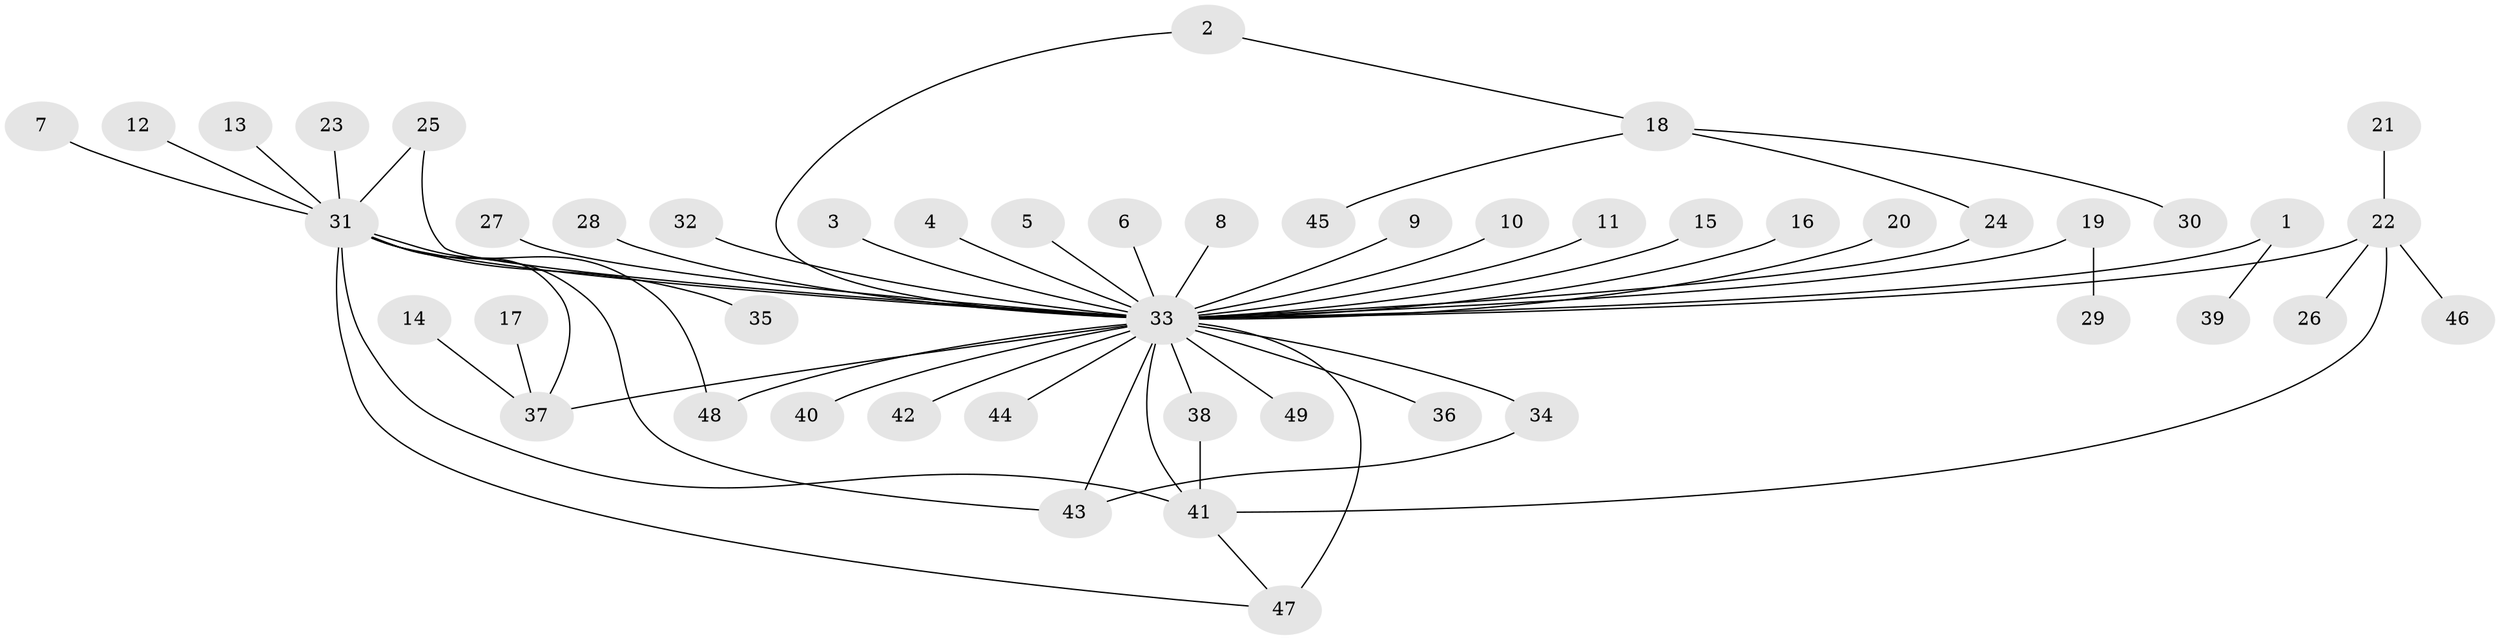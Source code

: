 // original degree distribution, {15: 0.010309278350515464, 17: 0.010309278350515464, 16: 0.010309278350515464, 2: 0.21649484536082475, 1: 0.5154639175257731, 6: 0.020618556701030927, 4: 0.030927835051546393, 3: 0.15463917525773196, 7: 0.010309278350515464, 13: 0.010309278350515464, 5: 0.010309278350515464}
// Generated by graph-tools (version 1.1) at 2025/49/03/09/25 03:49:47]
// undirected, 49 vertices, 59 edges
graph export_dot {
graph [start="1"]
  node [color=gray90,style=filled];
  1;
  2;
  3;
  4;
  5;
  6;
  7;
  8;
  9;
  10;
  11;
  12;
  13;
  14;
  15;
  16;
  17;
  18;
  19;
  20;
  21;
  22;
  23;
  24;
  25;
  26;
  27;
  28;
  29;
  30;
  31;
  32;
  33;
  34;
  35;
  36;
  37;
  38;
  39;
  40;
  41;
  42;
  43;
  44;
  45;
  46;
  47;
  48;
  49;
  1 -- 33 [weight=1.0];
  1 -- 39 [weight=1.0];
  2 -- 18 [weight=1.0];
  2 -- 33 [weight=1.0];
  3 -- 33 [weight=1.0];
  4 -- 33 [weight=1.0];
  5 -- 33 [weight=1.0];
  6 -- 33 [weight=1.0];
  7 -- 31 [weight=1.0];
  8 -- 33 [weight=1.0];
  9 -- 33 [weight=1.0];
  10 -- 33 [weight=1.0];
  11 -- 33 [weight=1.0];
  12 -- 31 [weight=1.0];
  13 -- 31 [weight=1.0];
  14 -- 37 [weight=1.0];
  15 -- 33 [weight=1.0];
  16 -- 33 [weight=2.0];
  17 -- 37 [weight=1.0];
  18 -- 24 [weight=1.0];
  18 -- 30 [weight=1.0];
  18 -- 45 [weight=1.0];
  19 -- 29 [weight=1.0];
  19 -- 33 [weight=2.0];
  20 -- 33 [weight=1.0];
  21 -- 22 [weight=1.0];
  22 -- 26 [weight=1.0];
  22 -- 33 [weight=1.0];
  22 -- 41 [weight=1.0];
  22 -- 46 [weight=1.0];
  23 -- 31 [weight=1.0];
  24 -- 33 [weight=1.0];
  25 -- 31 [weight=1.0];
  25 -- 33 [weight=3.0];
  27 -- 33 [weight=1.0];
  28 -- 33 [weight=1.0];
  31 -- 33 [weight=1.0];
  31 -- 35 [weight=1.0];
  31 -- 37 [weight=1.0];
  31 -- 41 [weight=1.0];
  31 -- 43 [weight=1.0];
  31 -- 47 [weight=1.0];
  31 -- 48 [weight=1.0];
  32 -- 33 [weight=1.0];
  33 -- 34 [weight=1.0];
  33 -- 36 [weight=1.0];
  33 -- 37 [weight=1.0];
  33 -- 38 [weight=1.0];
  33 -- 40 [weight=1.0];
  33 -- 41 [weight=1.0];
  33 -- 42 [weight=1.0];
  33 -- 43 [weight=2.0];
  33 -- 44 [weight=1.0];
  33 -- 47 [weight=2.0];
  33 -- 48 [weight=1.0];
  33 -- 49 [weight=2.0];
  34 -- 43 [weight=1.0];
  38 -- 41 [weight=1.0];
  41 -- 47 [weight=1.0];
}
